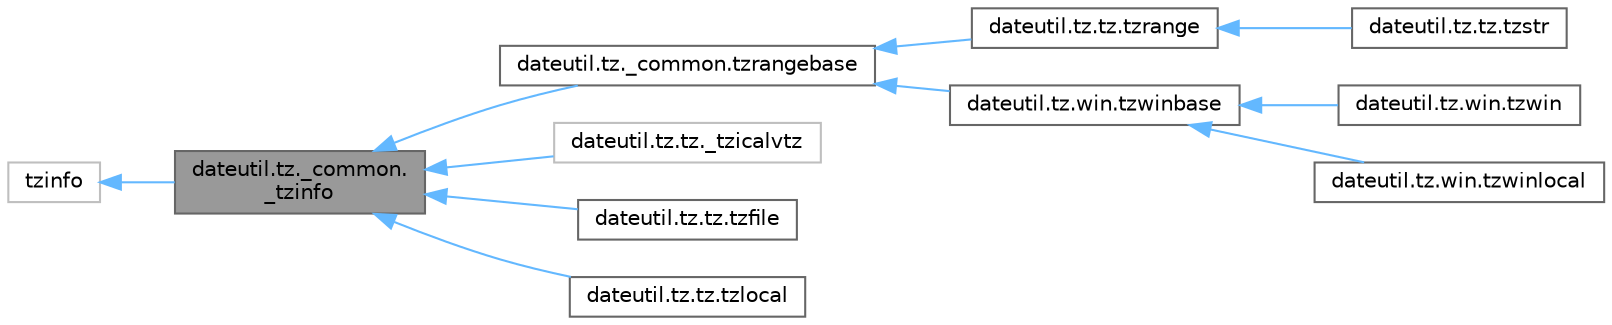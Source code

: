 digraph "dateutil.tz._common._tzinfo"
{
 // LATEX_PDF_SIZE
  bgcolor="transparent";
  edge [fontname=Helvetica,fontsize=10,labelfontname=Helvetica,labelfontsize=10];
  node [fontname=Helvetica,fontsize=10,shape=box,height=0.2,width=0.4];
  rankdir="LR";
  Node1 [id="Node000001",label="dateutil.tz._common.\l_tzinfo",height=0.2,width=0.4,color="gray40", fillcolor="grey60", style="filled", fontcolor="black",tooltip=" "];
  Node2 -> Node1 [id="edge11_Node000001_Node000002",dir="back",color="steelblue1",style="solid",tooltip=" "];
  Node2 [id="Node000002",label="tzinfo",height=0.2,width=0.4,color="grey75", fillcolor="white", style="filled",tooltip=" "];
  Node1 -> Node3 [id="edge12_Node000001_Node000003",dir="back",color="steelblue1",style="solid",tooltip=" "];
  Node3 [id="Node000003",label="dateutil.tz._common.tzrangebase",height=0.2,width=0.4,color="gray40", fillcolor="white", style="filled",URL="$dd/d90/classdateutil_1_1tz_1_1__common_1_1tzrangebase.html",tooltip=" "];
  Node3 -> Node4 [id="edge13_Node000003_Node000004",dir="back",color="steelblue1",style="solid",tooltip=" "];
  Node4 [id="Node000004",label="dateutil.tz.tz.tzrange",height=0.2,width=0.4,color="gray40", fillcolor="white", style="filled",URL="$d3/dc0/classdateutil_1_1tz_1_1tz_1_1tzrange.html",tooltip=" "];
  Node4 -> Node5 [id="edge14_Node000004_Node000005",dir="back",color="steelblue1",style="solid",tooltip=" "];
  Node5 [id="Node000005",label="dateutil.tz.tz.tzstr",height=0.2,width=0.4,color="gray40", fillcolor="white", style="filled",URL="$d4/d27/classdateutil_1_1tz_1_1tz_1_1tzstr.html",tooltip=" "];
  Node3 -> Node6 [id="edge15_Node000003_Node000006",dir="back",color="steelblue1",style="solid",tooltip=" "];
  Node6 [id="Node000006",label="dateutil.tz.win.tzwinbase",height=0.2,width=0.4,color="gray40", fillcolor="white", style="filled",URL="$dd/d02/classdateutil_1_1tz_1_1win_1_1tzwinbase.html",tooltip=" "];
  Node6 -> Node7 [id="edge16_Node000006_Node000007",dir="back",color="steelblue1",style="solid",tooltip=" "];
  Node7 [id="Node000007",label="dateutil.tz.win.tzwin",height=0.2,width=0.4,color="gray40", fillcolor="white", style="filled",URL="$dd/dc5/classdateutil_1_1tz_1_1win_1_1tzwin.html",tooltip=" "];
  Node6 -> Node8 [id="edge17_Node000006_Node000008",dir="back",color="steelblue1",style="solid",tooltip=" "];
  Node8 [id="Node000008",label="dateutil.tz.win.tzwinlocal",height=0.2,width=0.4,color="gray40", fillcolor="white", style="filled",URL="$d4/d07/classdateutil_1_1tz_1_1win_1_1tzwinlocal.html",tooltip=" "];
  Node1 -> Node9 [id="edge18_Node000001_Node000009",dir="back",color="steelblue1",style="solid",tooltip=" "];
  Node9 [id="Node000009",label="dateutil.tz.tz._tzicalvtz",height=0.2,width=0.4,color="grey75", fillcolor="white", style="filled",URL="$d7/d6e/classdateutil_1_1tz_1_1tz_1_1__tzicalvtz.html",tooltip=" "];
  Node1 -> Node10 [id="edge19_Node000001_Node000010",dir="back",color="steelblue1",style="solid",tooltip=" "];
  Node10 [id="Node000010",label="dateutil.tz.tz.tzfile",height=0.2,width=0.4,color="gray40", fillcolor="white", style="filled",URL="$d2/d0f/classdateutil_1_1tz_1_1tz_1_1tzfile.html",tooltip=" "];
  Node1 -> Node11 [id="edge20_Node000001_Node000011",dir="back",color="steelblue1",style="solid",tooltip=" "];
  Node11 [id="Node000011",label="dateutil.tz.tz.tzlocal",height=0.2,width=0.4,color="gray40", fillcolor="white", style="filled",URL="$d7/d7d/classdateutil_1_1tz_1_1tz_1_1tzlocal.html",tooltip=" "];
}
